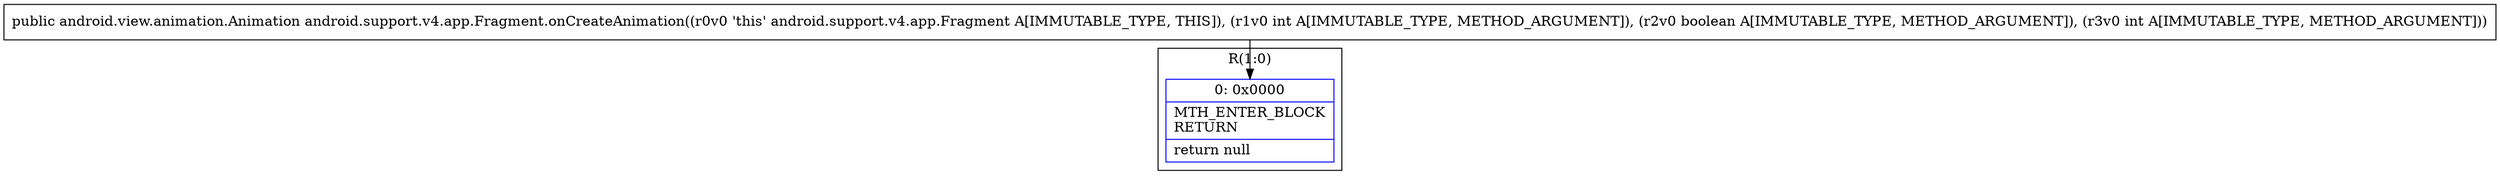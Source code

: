 digraph "CFG forandroid.support.v4.app.Fragment.onCreateAnimation(IZI)Landroid\/view\/animation\/Animation;" {
subgraph cluster_Region_1982962721 {
label = "R(1:0)";
node [shape=record,color=blue];
Node_0 [shape=record,label="{0\:\ 0x0000|MTH_ENTER_BLOCK\lRETURN\l|return null\l}"];
}
MethodNode[shape=record,label="{public android.view.animation.Animation android.support.v4.app.Fragment.onCreateAnimation((r0v0 'this' android.support.v4.app.Fragment A[IMMUTABLE_TYPE, THIS]), (r1v0 int A[IMMUTABLE_TYPE, METHOD_ARGUMENT]), (r2v0 boolean A[IMMUTABLE_TYPE, METHOD_ARGUMENT]), (r3v0 int A[IMMUTABLE_TYPE, METHOD_ARGUMENT])) }"];
MethodNode -> Node_0;
}

